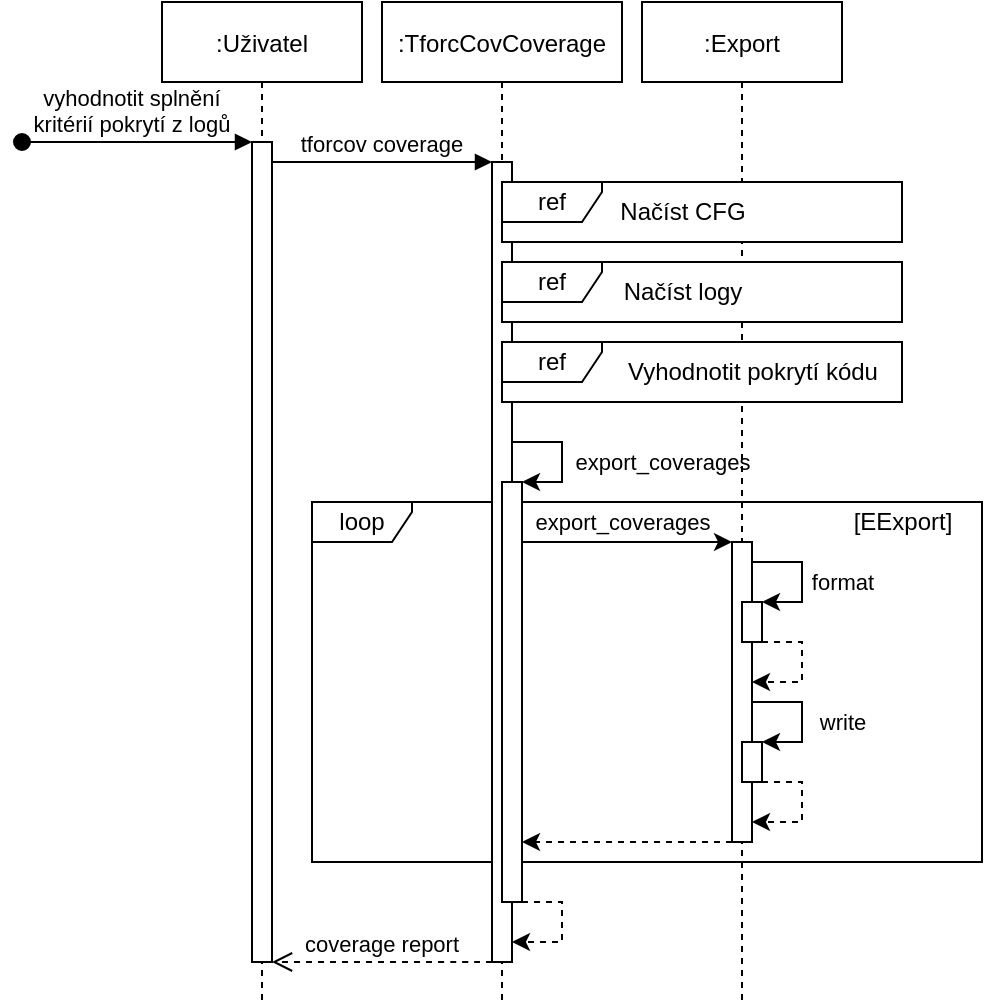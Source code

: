 <mxfile version="16.4.5" type="github">
  <diagram id="kgpKYQtTHZ0yAKxKKP6v" name="Page-1">
    <mxGraphModel dx="813" dy="435" grid="1" gridSize="10" guides="1" tooltips="1" connect="1" arrows="1" fold="1" page="1" pageScale="1" pageWidth="850" pageHeight="1100" math="0" shadow="0">
      <root>
        <mxCell id="0" />
        <mxCell id="1" parent="0" />
        <mxCell id="tN5C8NhHL724sr-eqqmO-39" value="loop" style="shape=umlFrame;whiteSpace=wrap;html=1;width=50;height=20;" parent="1" vertex="1">
          <mxGeometry x="195" y="330" width="335" height="180" as="geometry" />
        </mxCell>
        <mxCell id="tN5C8NhHL724sr-eqqmO-1" value=":Uživatel" style="shape=umlLifeline;perimeter=lifelinePerimeter;container=1;collapsible=0;recursiveResize=0;rounded=0;shadow=0;strokeWidth=1;" parent="1" vertex="1">
          <mxGeometry x="120" y="80" width="100" height="500" as="geometry" />
        </mxCell>
        <mxCell id="tN5C8NhHL724sr-eqqmO-2" value="" style="points=[];perimeter=orthogonalPerimeter;rounded=0;shadow=0;strokeWidth=1;" parent="tN5C8NhHL724sr-eqqmO-1" vertex="1">
          <mxGeometry x="45" y="70" width="10" height="410" as="geometry" />
        </mxCell>
        <mxCell id="tN5C8NhHL724sr-eqqmO-3" value="vyhodnotit splnění&#xa;kritérií pokrytí z logů" style="verticalAlign=bottom;startArrow=oval;endArrow=block;startSize=8;shadow=0;strokeWidth=1;labelBackgroundColor=none;" parent="tN5C8NhHL724sr-eqqmO-1" target="tN5C8NhHL724sr-eqqmO-2" edge="1">
          <mxGeometry x="-0.04" relative="1" as="geometry">
            <mxPoint x="-70" y="70" as="sourcePoint" />
            <mxPoint as="offset" />
          </mxGeometry>
        </mxCell>
        <mxCell id="tN5C8NhHL724sr-eqqmO-4" value=":TforcCovCoverage" style="shape=umlLifeline;perimeter=lifelinePerimeter;container=1;collapsible=0;recursiveResize=0;rounded=0;shadow=0;strokeWidth=1;" parent="1" vertex="1">
          <mxGeometry x="230" y="80" width="120" height="500" as="geometry" />
        </mxCell>
        <mxCell id="tN5C8NhHL724sr-eqqmO-5" value="" style="points=[];perimeter=orthogonalPerimeter;rounded=0;shadow=0;strokeWidth=1;" parent="tN5C8NhHL724sr-eqqmO-4" vertex="1">
          <mxGeometry x="55" y="80" width="10" height="400" as="geometry" />
        </mxCell>
        <mxCell id="tN5C8NhHL724sr-eqqmO-32" value="export_coverages" style="edgeStyle=orthogonalEdgeStyle;rounded=0;orthogonalLoop=1;jettySize=auto;html=1;" parent="tN5C8NhHL724sr-eqqmO-4" source="tN5C8NhHL724sr-eqqmO-5" target="tN5C8NhHL724sr-eqqmO-33" edge="1">
          <mxGeometry x="0.076" y="50" relative="1" as="geometry">
            <mxPoint x="210" y="215" as="targetPoint" />
            <Array as="points">
              <mxPoint x="90" y="220" />
              <mxPoint x="90" y="240" />
            </Array>
            <mxPoint as="offset" />
          </mxGeometry>
        </mxCell>
        <mxCell id="tN5C8NhHL724sr-eqqmO-33" value="" style="points=[];perimeter=orthogonalPerimeter;rounded=0;shadow=0;strokeWidth=1;" parent="tN5C8NhHL724sr-eqqmO-4" vertex="1">
          <mxGeometry x="60" y="240" width="10" height="210" as="geometry" />
        </mxCell>
        <mxCell id="tN5C8NhHL724sr-eqqmO-57" value="" style="edgeStyle=orthogonalEdgeStyle;rounded=0;orthogonalLoop=1;jettySize=auto;html=1;dashed=1;" parent="tN5C8NhHL724sr-eqqmO-4" source="tN5C8NhHL724sr-eqqmO-33" target="tN5C8NhHL724sr-eqqmO-5" edge="1">
          <mxGeometry x="-0.077" y="20" relative="1" as="geometry">
            <Array as="points">
              <mxPoint x="90" y="450" />
              <mxPoint x="90" y="470" />
            </Array>
            <mxPoint as="offset" />
          </mxGeometry>
        </mxCell>
        <mxCell id="tN5C8NhHL724sr-eqqmO-7" value="tforcov coverage" style="verticalAlign=bottom;endArrow=block;entryX=0;entryY=0;shadow=0;strokeWidth=1;" parent="1" source="tN5C8NhHL724sr-eqqmO-2" target="tN5C8NhHL724sr-eqqmO-5" edge="1">
          <mxGeometry relative="1" as="geometry">
            <mxPoint x="275" y="160" as="sourcePoint" />
            <mxPoint as="offset" />
          </mxGeometry>
        </mxCell>
        <mxCell id="tN5C8NhHL724sr-eqqmO-9" value="coverage report" style="verticalAlign=bottom;endArrow=open;dashed=1;endSize=8;shadow=0;strokeWidth=1;" parent="1" source="tN5C8NhHL724sr-eqqmO-5" target="tN5C8NhHL724sr-eqqmO-2" edge="1">
          <mxGeometry relative="1" as="geometry">
            <mxPoint x="185" y="190" as="targetPoint" />
            <mxPoint x="230" y="430" as="sourcePoint" />
            <Array as="points">
              <mxPoint x="270" y="560" />
            </Array>
          </mxGeometry>
        </mxCell>
        <mxCell id="tN5C8NhHL724sr-eqqmO-34" value=":Export" style="shape=umlLifeline;perimeter=lifelinePerimeter;container=1;collapsible=0;recursiveResize=0;rounded=0;shadow=0;strokeWidth=1;" parent="1" vertex="1">
          <mxGeometry x="360" y="80" width="100" height="500" as="geometry" />
        </mxCell>
        <mxCell id="tN5C8NhHL724sr-eqqmO-35" value="" style="points=[];perimeter=orthogonalPerimeter;rounded=0;shadow=0;strokeWidth=1;" parent="tN5C8NhHL724sr-eqqmO-34" vertex="1">
          <mxGeometry x="45" y="270" width="10" height="150" as="geometry" />
        </mxCell>
        <mxCell id="SI-ui4ehy8mH3KTeMxwk-3" value="" style="points=[];perimeter=orthogonalPerimeter;rounded=0;shadow=0;strokeWidth=1;" vertex="1" parent="tN5C8NhHL724sr-eqqmO-34">
          <mxGeometry x="50" y="300" width="10" height="20" as="geometry" />
        </mxCell>
        <mxCell id="SI-ui4ehy8mH3KTeMxwk-4" value="" style="points=[];perimeter=orthogonalPerimeter;rounded=0;shadow=0;strokeWidth=1;" vertex="1" parent="tN5C8NhHL724sr-eqqmO-34">
          <mxGeometry x="50" y="370" width="10" height="20" as="geometry" />
        </mxCell>
        <mxCell id="SI-ui4ehy8mH3KTeMxwk-5" value="format" style="edgeStyle=orthogonalEdgeStyle;rounded=0;orthogonalLoop=1;jettySize=auto;html=1;" edge="1" parent="tN5C8NhHL724sr-eqqmO-34" source="tN5C8NhHL724sr-eqqmO-35" target="SI-ui4ehy8mH3KTeMxwk-3">
          <mxGeometry x="0.076" y="20" relative="1" as="geometry">
            <mxPoint x="60" y="319.999" as="targetPoint" />
            <Array as="points">
              <mxPoint x="80" y="280" />
              <mxPoint x="80" y="300" />
            </Array>
            <mxPoint as="offset" />
            <mxPoint x="55" y="299.999" as="sourcePoint" />
          </mxGeometry>
        </mxCell>
        <mxCell id="SI-ui4ehy8mH3KTeMxwk-6" value="" style="edgeStyle=orthogonalEdgeStyle;rounded=0;orthogonalLoop=1;jettySize=auto;html=1;dashed=1;" edge="1" parent="tN5C8NhHL724sr-eqqmO-34" source="SI-ui4ehy8mH3KTeMxwk-3" target="tN5C8NhHL724sr-eqqmO-35">
          <mxGeometry x="-0.077" y="20" relative="1" as="geometry">
            <Array as="points">
              <mxPoint x="80" y="320" />
              <mxPoint x="80" y="340" />
            </Array>
            <mxPoint as="offset" />
            <mxPoint x="65" y="320" as="sourcePoint" />
            <mxPoint x="60" y="340.029" as="targetPoint" />
          </mxGeometry>
        </mxCell>
        <mxCell id="SI-ui4ehy8mH3KTeMxwk-7" value="write" style="edgeStyle=orthogonalEdgeStyle;rounded=0;orthogonalLoop=1;jettySize=auto;html=1;" edge="1" parent="tN5C8NhHL724sr-eqqmO-34" source="tN5C8NhHL724sr-eqqmO-35" target="SI-ui4ehy8mH3KTeMxwk-4">
          <mxGeometry x="0.076" y="20" relative="1" as="geometry">
            <mxPoint x="70" y="369.999" as="targetPoint" />
            <Array as="points">
              <mxPoint x="80" y="350" />
              <mxPoint x="80" y="370" />
            </Array>
            <mxPoint as="offset" />
            <mxPoint x="65" y="349.999" as="sourcePoint" />
          </mxGeometry>
        </mxCell>
        <mxCell id="SI-ui4ehy8mH3KTeMxwk-8" value="" style="edgeStyle=orthogonalEdgeStyle;rounded=0;orthogonalLoop=1;jettySize=auto;html=1;dashed=1;" edge="1" parent="tN5C8NhHL724sr-eqqmO-34" source="SI-ui4ehy8mH3KTeMxwk-4" target="tN5C8NhHL724sr-eqqmO-35">
          <mxGeometry x="-0.077" y="20" relative="1" as="geometry">
            <Array as="points">
              <mxPoint x="80" y="390" />
              <mxPoint x="80" y="410" />
            </Array>
            <mxPoint as="offset" />
            <mxPoint x="70" y="390" as="sourcePoint" />
            <mxPoint x="65" y="410.029" as="targetPoint" />
          </mxGeometry>
        </mxCell>
        <mxCell id="gGgN93QRHOWnVbleVQWU-1" value="ref" style="shape=umlFrame;whiteSpace=wrap;html=1;width=50;height=20;swimlaneFillColor=default;" parent="1" vertex="1">
          <mxGeometry x="290" y="210" width="200" height="30" as="geometry" />
        </mxCell>
        <mxCell id="tN5C8NhHL724sr-eqqmO-38" value="export_coverages" style="edgeStyle=orthogonalEdgeStyle;rounded=0;orthogonalLoop=1;jettySize=auto;html=1;" parent="1" source="tN5C8NhHL724sr-eqqmO-33" target="tN5C8NhHL724sr-eqqmO-35" edge="1">
          <mxGeometry x="-0.048" y="10" relative="1" as="geometry">
            <Array as="points">
              <mxPoint x="350" y="350" />
              <mxPoint x="350" y="350" />
            </Array>
            <mxPoint as="offset" />
          </mxGeometry>
        </mxCell>
        <mxCell id="fTopDFvXIOGjMvco2JUw-1" value="ref" style="shape=umlFrame;whiteSpace=wrap;html=1;width=50;height=20;swimlaneFillColor=default;" parent="1" vertex="1">
          <mxGeometry x="290" y="170" width="200" height="30" as="geometry" />
        </mxCell>
        <mxCell id="fTopDFvXIOGjMvco2JUw-3" value="Načíst CFG" style="text;html=1;resizable=0;autosize=1;align=center;verticalAlign=middle;points=[];fillColor=none;strokeColor=none;rounded=0;" parent="1" vertex="1">
          <mxGeometry x="340" y="175" width="80" height="20" as="geometry" />
        </mxCell>
        <mxCell id="gGgN93QRHOWnVbleVQWU-2" value="Načíst logy" style="text;html=1;resizable=0;autosize=1;align=center;verticalAlign=middle;points=[];fillColor=none;strokeColor=none;rounded=0;" parent="1" vertex="1">
          <mxGeometry x="345" y="215" width="70" height="20" as="geometry" />
        </mxCell>
        <mxCell id="fTopDFvXIOGjMvco2JUw-5" value="[EExport]" style="text;html=1;resizable=0;autosize=1;align=center;verticalAlign=middle;points=[];fillColor=none;strokeColor=none;rounded=0;labelBackgroundColor=default;labelBorderColor=none;" parent="1" vertex="1">
          <mxGeometry x="460" y="330" width="60" height="20" as="geometry" />
        </mxCell>
        <mxCell id="zimsX9Ct094ovm36reo9-16" value="" style="edgeStyle=orthogonalEdgeStyle;rounded=0;orthogonalLoop=1;jettySize=auto;html=1;dashed=1;" parent="1" source="tN5C8NhHL724sr-eqqmO-35" target="tN5C8NhHL724sr-eqqmO-33" edge="1">
          <mxGeometry x="0.1" y="-10" relative="1" as="geometry">
            <Array as="points">
              <mxPoint x="360" y="500" />
              <mxPoint x="360" y="500" />
            </Array>
            <mxPoint as="offset" />
            <mxPoint x="525" y="570" as="sourcePoint" />
            <mxPoint x="425" y="570" as="targetPoint" />
          </mxGeometry>
        </mxCell>
        <mxCell id="SI-ui4ehy8mH3KTeMxwk-1" value="ref" style="shape=umlFrame;whiteSpace=wrap;html=1;width=50;height=20;swimlaneFillColor=default;" vertex="1" parent="1">
          <mxGeometry x="290" y="250" width="200" height="30" as="geometry" />
        </mxCell>
        <mxCell id="SI-ui4ehy8mH3KTeMxwk-2" value="Vyhodnotit pokrytí kódu" style="text;html=1;resizable=0;autosize=1;align=center;verticalAlign=middle;points=[];fillColor=none;strokeColor=none;rounded=0;" vertex="1" parent="1">
          <mxGeometry x="345" y="255" width="140" height="20" as="geometry" />
        </mxCell>
      </root>
    </mxGraphModel>
  </diagram>
</mxfile>
